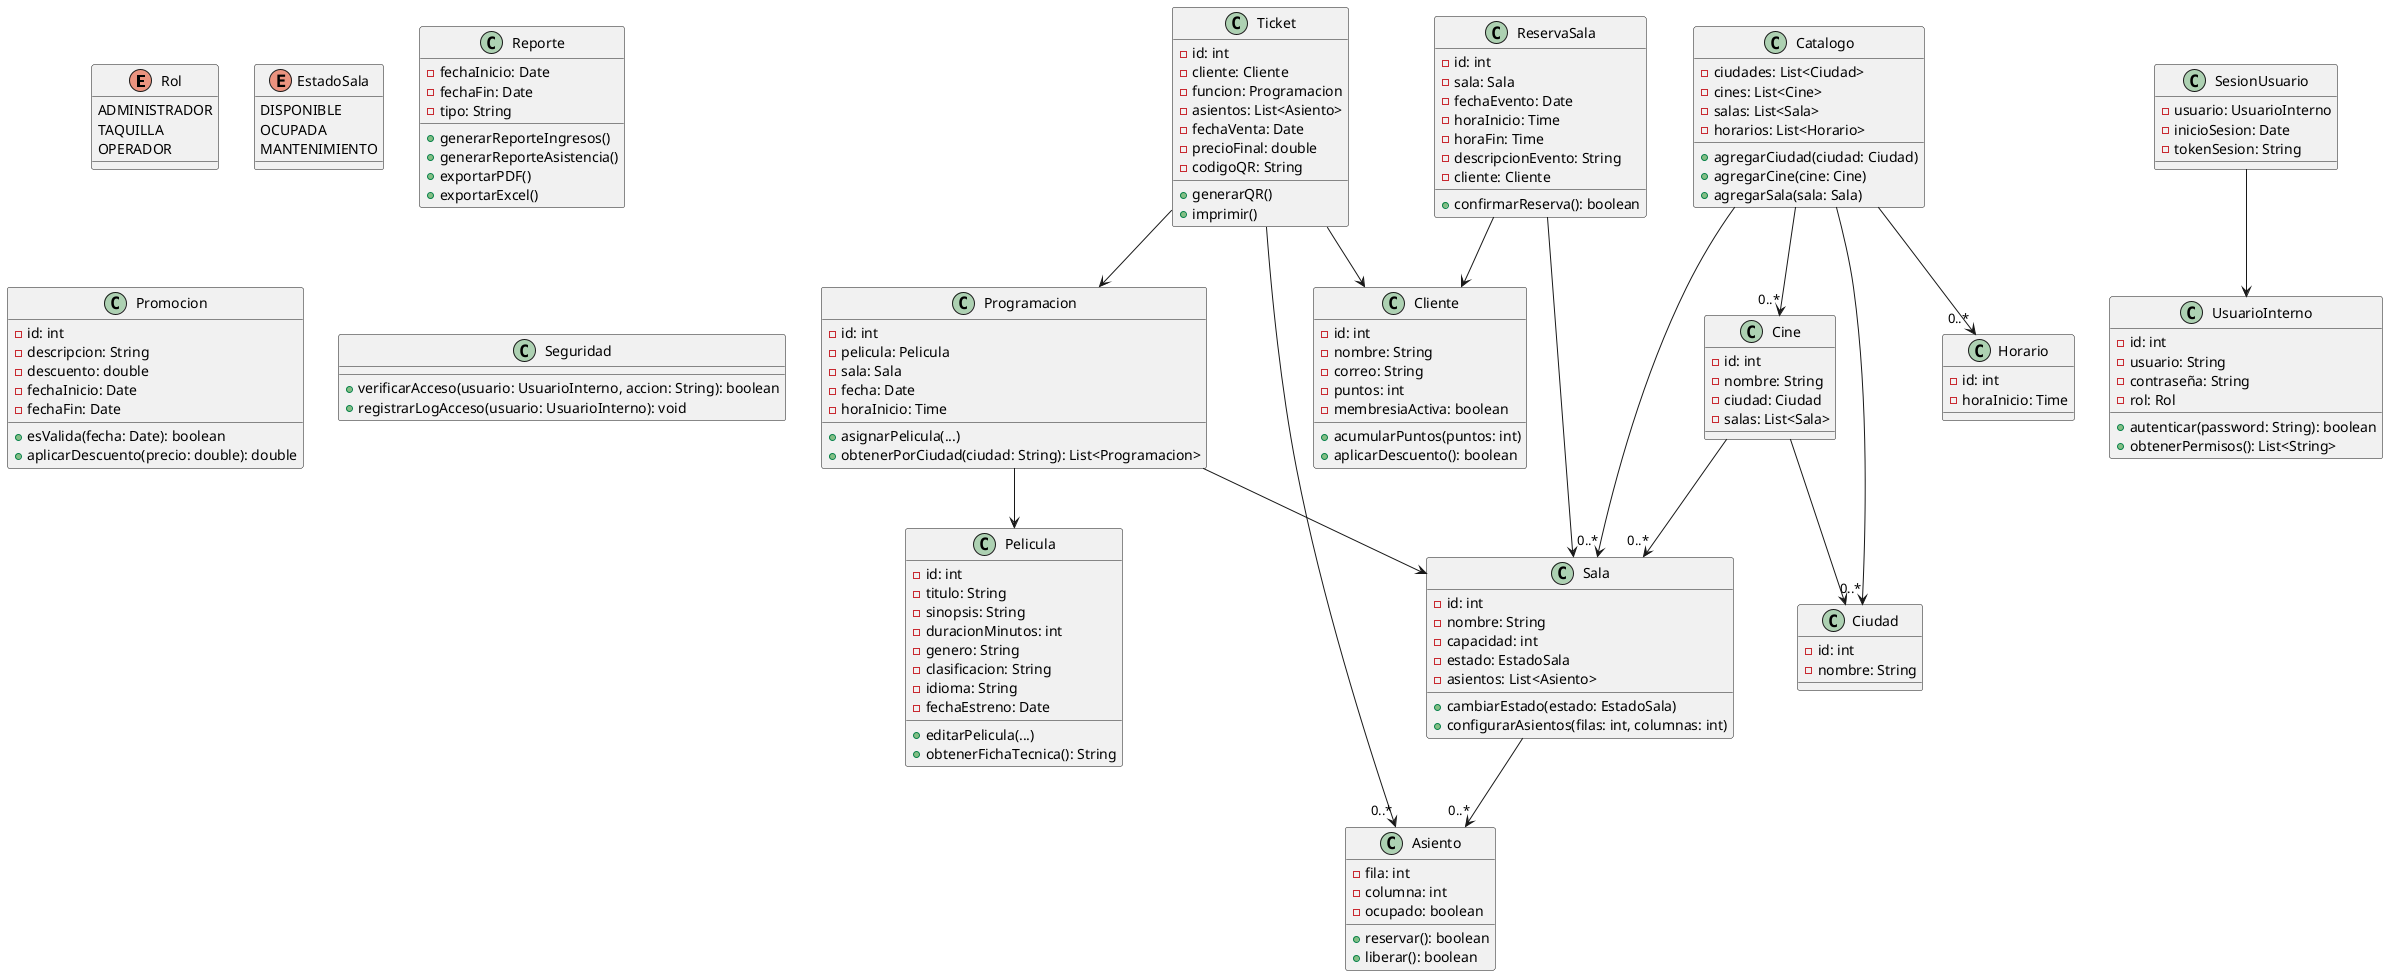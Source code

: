 @startuml

' Enumeraciones
enum Rol {
  ADMINISTRADOR
  TAQUILLA
  OPERADOR
}

enum EstadoSala {
  DISPONIBLE
  OCUPADA
  MANTENIMIENTO
}

' ======= Gestión de Cartelera =======
class Pelicula {
  - id: int
  - titulo: String
  - sinopsis: String
  - duracionMinutos: int
  - genero: String
  - clasificacion: String
  - idioma: String
  - fechaEstreno: Date
  + editarPelicula(...)
  + obtenerFichaTecnica(): String
}

class Programacion {
  - id: int
  - pelicula: Pelicula
  - sala: Sala
  - fecha: Date
  - horaInicio: Time
  + asignarPelicula(...)
  + obtenerPorCiudad(ciudad: String): List<Programacion>
}

Programacion --> Pelicula
Programacion --> Sala

' ======= Ventas y Reservas =======
class Ticket {
  - id: int
  - cliente: Cliente
  - funcion: Programacion
  - asientos: List<Asiento>
  - fechaVenta: Date
  - precioFinal: double
  - codigoQR: String
  + generarQR()
  + imprimir()
}

class ReservaSala {
  - id: int
  - sala: Sala
  - fechaEvento: Date
  - horaInicio: Time
  - horaFin: Time
  - descripcionEvento: String
  - cliente: Cliente
  + confirmarReserva(): boolean
}

Ticket --> Cliente
Ticket --> Programacion
Ticket --> "0..*" Asiento
ReservaSala --> Sala
ReservaSala --> Cliente

' ======= Gestión de Usuarios y Clientes =======
class Cliente {
  - id: int
  - nombre: String
  - correo: String
  - puntos: int
  - membresiaActiva: boolean
  + acumularPuntos(puntos: int)
  + aplicarDescuento(): boolean
}

class UsuarioInterno {
  - id: int
  - usuario: String
  - contraseña: String
  - rol: Rol
  + autenticar(password: String): boolean
  + obtenerPermisos(): List<String>
}

' ======= Control de Salas =======
class Sala {
  - id: int
  - nombre: String
  - capacidad: int
  - estado: EstadoSala
  - asientos: List<Asiento>
  + cambiarEstado(estado: EstadoSala)
  + configurarAsientos(filas: int, columnas: int)
}

class Asiento {
  - fila: int
  - columna: int
  - ocupado: boolean
  + reservar(): boolean
  + liberar(): boolean
}

Sala --> "0..*" Asiento

' ======= Reportes y Estadísticas =======
class Reporte {
  - fechaInicio: Date
  - fechaFin: Date
  - tipo: String
  + generarReporteIngresos()
  + generarReporteAsistencia()
  + exportarPDF()
  + exportarExcel()
}

' ======= Configuración General =======
class Catalogo {
  - ciudades: List<Ciudad>
  - cines: List<Cine>
  - salas: List<Sala>
  - horarios: List<Horario>
  + agregarCiudad(ciudad: Ciudad)
  + agregarCine(cine: Cine)
  + agregarSala(sala: Sala)
}

class Promocion {
  - id: int
  - descripcion: String
  - descuento: double
  - fechaInicio: Date
  - fechaFin: Date
  + esValida(fecha: Date): boolean
  + aplicarDescuento(precio: double): double
}

class Cine {
  - id: int
  - nombre: String
  - ciudad: Ciudad
  - salas: List<Sala>
}

class Ciudad {
  - id: int
  - nombre: String
}

class Horario {
  - id: int
  - horaInicio: Time
}

Catalogo --> "0..*" Ciudad
Catalogo --> "0..*" Cine
Catalogo --> "0..*" Sala
Catalogo --> "0..*" Horario
Cine --> Ciudad
Cine --> "0..*" Sala

' ======= Utilidades =======
class Seguridad {
  + verificarAcceso(usuario: UsuarioInterno, accion: String): boolean
  + registrarLogAcceso(usuario: UsuarioInterno): void
}

class SesionUsuario {
  - usuario: UsuarioInterno
  - inicioSesion: Date
  - tokenSesion: String
}

SesionUsuario --> UsuarioInterno

@enduml
